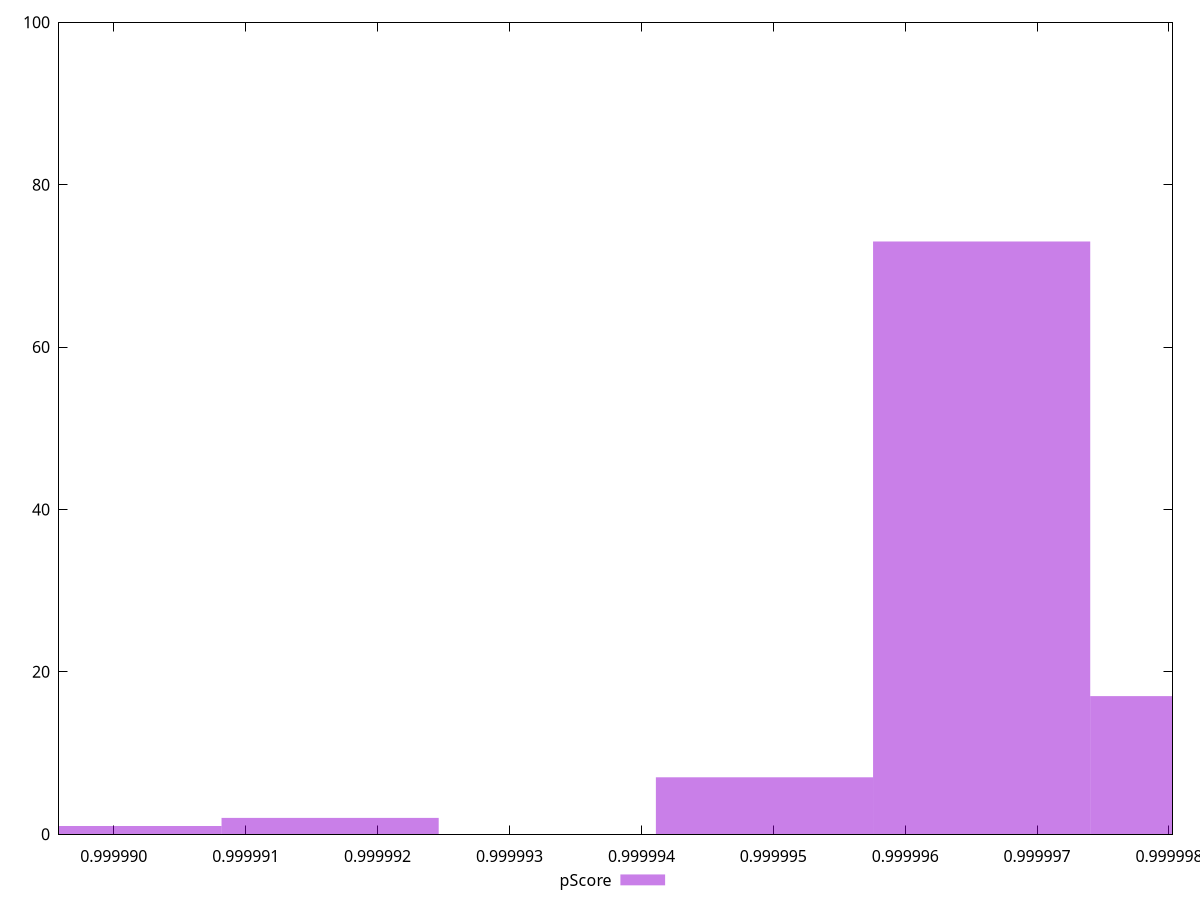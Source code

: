 reset

$pScore <<EOF
0.9999949332847413 7
0.9999965799388604 73
0.9999982265929793 17
0.9999916399765033 2
0.9999899933223843 1
EOF

set key outside below
set boxwidth 0.0000016466541190186902
set xrange [0.9999895843228422:0.9999980270000489]
set yrange [0:100]
set trange [0:100]
set style fill transparent solid 0.5 noborder
set terminal svg size 640, 490 enhanced background rgb 'white'
set output "report_00018_2021-02-10T15-25-16.877Z/bootup-time/samples/pages+cached+noadtech+nomedia+nocss/pScore/histogram.svg"

plot $pScore title "pScore" with boxes

reset
